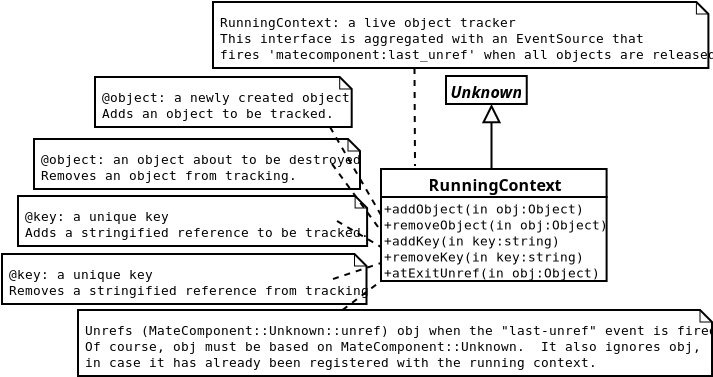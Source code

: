 <?xml version="1.0" encoding="UTF-8"?>
<dia:diagram xmlns:dia="http://www.lysator.liu.se/~alla/dia/"><dia:layer name="Fundo" visible="true"><dia:object type="UML - Class" version="0" id="O0"><dia:attribute name="obj_pos"><dia:point val="14.9,10.4"/></dia:attribute><dia:attribute name="obj_bb"><dia:rectangle val="14.85,10.35;26,16.05"/></dia:attribute><dia:attribute name="elem_corner"><dia:point val="14.9,10.4"/></dia:attribute><dia:attribute name="elem_width"><dia:real val="11.05"/></dia:attribute><dia:attribute name="elem_height"><dia:real val="5.6"/></dia:attribute><dia:attribute name="name"><dia:string>#RunningContext#</dia:string></dia:attribute><dia:attribute name="stereotype"><dia:string>##</dia:string></dia:attribute><dia:attribute name="comment"><dia:string>##</dia:string></dia:attribute><dia:attribute name="abstract"><dia:boolean val="false"/></dia:attribute><dia:attribute name="suppress_attributes"><dia:boolean val="false"/></dia:attribute><dia:attribute name="suppress_operations"><dia:boolean val="false"/></dia:attribute><dia:attribute name="visible_attributes"><dia:boolean val="false"/></dia:attribute><dia:attribute name="visible_operations"><dia:boolean val="true"/></dia:attribute><dia:attribute name="visible_comments"><dia:boolean val="false"/></dia:attribute><dia:attribute name="foreground_color"><dia:color val="#000000"/></dia:attribute><dia:attribute name="background_color"><dia:color val="#ffffff"/></dia:attribute><dia:attribute name="normal_font"><dia:font family="monospace" style="0" name="Courier"/></dia:attribute><dia:attribute name="abstract_font"><dia:font family="monospace" style="88" name="Courier"/></dia:attribute><dia:attribute name="polymorphic_font"><dia:font family="monospace" style="8" name="Courier"/></dia:attribute><dia:attribute name="classname_font"><dia:font family="sans" style="80" name="Courier"/></dia:attribute><dia:attribute name="abstract_classname_font"><dia:font family="sans" style="88" name="Courier"/></dia:attribute><dia:attribute name="comment_font"><dia:font family="sans" style="8" name="Courier"/></dia:attribute><dia:attribute name="font_height"><dia:real val="0.8"/></dia:attribute><dia:attribute name="polymorphic_font_height"><dia:real val="0.8"/></dia:attribute><dia:attribute name="abstract_font_height"><dia:real val="0.8"/></dia:attribute><dia:attribute name="classname_font_height"><dia:real val="1"/></dia:attribute><dia:attribute name="abstract_classname_font_height"><dia:real val="1"/></dia:attribute><dia:attribute name="comment_font_height"><dia:real val="1"/></dia:attribute><dia:attribute name="attributes"/><dia:attribute name="operations"><dia:composite type="umloperation"><dia:attribute name="name"><dia:string>#addObject#</dia:string></dia:attribute><dia:attribute name="stereotype"><dia:string>##</dia:string></dia:attribute><dia:attribute name="type"><dia:string>##</dia:string></dia:attribute><dia:attribute name="visibility"><dia:enum val="0"/></dia:attribute><dia:attribute name="comment"><dia:string>##</dia:string></dia:attribute><dia:attribute name="abstract"><dia:boolean val="false"/></dia:attribute><dia:attribute name="inheritance_type"><dia:enum val="2"/></dia:attribute><dia:attribute name="query"><dia:boolean val="false"/></dia:attribute><dia:attribute name="class_scope"><dia:boolean val="false"/></dia:attribute><dia:attribute name="parameters"><dia:composite type="umlparameter"><dia:attribute name="name"><dia:string>#obj#</dia:string></dia:attribute><dia:attribute name="type"><dia:string>#Object#</dia:string></dia:attribute><dia:attribute name="value"><dia:string>##</dia:string></dia:attribute><dia:attribute name="comment"><dia:string>##</dia:string></dia:attribute><dia:attribute name="kind"><dia:enum val="1"/></dia:attribute></dia:composite></dia:attribute></dia:composite><dia:composite type="umloperation"><dia:attribute name="name"><dia:string>#removeObject#</dia:string></dia:attribute><dia:attribute name="stereotype"><dia:string>##</dia:string></dia:attribute><dia:attribute name="type"><dia:string>##</dia:string></dia:attribute><dia:attribute name="visibility"><dia:enum val="0"/></dia:attribute><dia:attribute name="comment"><dia:string>##</dia:string></dia:attribute><dia:attribute name="abstract"><dia:boolean val="false"/></dia:attribute><dia:attribute name="inheritance_type"><dia:enum val="2"/></dia:attribute><dia:attribute name="query"><dia:boolean val="false"/></dia:attribute><dia:attribute name="class_scope"><dia:boolean val="false"/></dia:attribute><dia:attribute name="parameters"><dia:composite type="umlparameter"><dia:attribute name="name"><dia:string>#obj#</dia:string></dia:attribute><dia:attribute name="type"><dia:string>#Object#</dia:string></dia:attribute><dia:attribute name="value"><dia:string>##</dia:string></dia:attribute><dia:attribute name="comment"><dia:string>##</dia:string></dia:attribute><dia:attribute name="kind"><dia:enum val="1"/></dia:attribute></dia:composite></dia:attribute></dia:composite><dia:composite type="umloperation"><dia:attribute name="name"><dia:string>#addKey#</dia:string></dia:attribute><dia:attribute name="stereotype"><dia:string>##</dia:string></dia:attribute><dia:attribute name="type"><dia:string>##</dia:string></dia:attribute><dia:attribute name="visibility"><dia:enum val="0"/></dia:attribute><dia:attribute name="comment"><dia:string>##</dia:string></dia:attribute><dia:attribute name="abstract"><dia:boolean val="false"/></dia:attribute><dia:attribute name="inheritance_type"><dia:enum val="2"/></dia:attribute><dia:attribute name="query"><dia:boolean val="false"/></dia:attribute><dia:attribute name="class_scope"><dia:boolean val="false"/></dia:attribute><dia:attribute name="parameters"><dia:composite type="umlparameter"><dia:attribute name="name"><dia:string>#key#</dia:string></dia:attribute><dia:attribute name="type"><dia:string>#string#</dia:string></dia:attribute><dia:attribute name="value"><dia:string>##</dia:string></dia:attribute><dia:attribute name="comment"><dia:string>##</dia:string></dia:attribute><dia:attribute name="kind"><dia:enum val="1"/></dia:attribute></dia:composite></dia:attribute></dia:composite><dia:composite type="umloperation"><dia:attribute name="name"><dia:string>#removeKey#</dia:string></dia:attribute><dia:attribute name="stereotype"><dia:string>##</dia:string></dia:attribute><dia:attribute name="type"><dia:string>##</dia:string></dia:attribute><dia:attribute name="visibility"><dia:enum val="0"/></dia:attribute><dia:attribute name="comment"><dia:string>##</dia:string></dia:attribute><dia:attribute name="abstract"><dia:boolean val="false"/></dia:attribute><dia:attribute name="inheritance_type"><dia:enum val="2"/></dia:attribute><dia:attribute name="query"><dia:boolean val="false"/></dia:attribute><dia:attribute name="class_scope"><dia:boolean val="false"/></dia:attribute><dia:attribute name="parameters"><dia:composite type="umlparameter"><dia:attribute name="name"><dia:string>#key#</dia:string></dia:attribute><dia:attribute name="type"><dia:string>#string#</dia:string></dia:attribute><dia:attribute name="value"><dia:string>##</dia:string></dia:attribute><dia:attribute name="comment"><dia:string>##</dia:string></dia:attribute><dia:attribute name="kind"><dia:enum val="1"/></dia:attribute></dia:composite></dia:attribute></dia:composite><dia:composite type="umloperation"><dia:attribute name="name"><dia:string>#atExitUnref#</dia:string></dia:attribute><dia:attribute name="stereotype"><dia:string>##</dia:string></dia:attribute><dia:attribute name="type"><dia:string>##</dia:string></dia:attribute><dia:attribute name="visibility"><dia:enum val="0"/></dia:attribute><dia:attribute name="comment"><dia:string>##</dia:string></dia:attribute><dia:attribute name="abstract"><dia:boolean val="false"/></dia:attribute><dia:attribute name="inheritance_type"><dia:enum val="2"/></dia:attribute><dia:attribute name="query"><dia:boolean val="false"/></dia:attribute><dia:attribute name="class_scope"><dia:boolean val="false"/></dia:attribute><dia:attribute name="parameters"><dia:composite type="umlparameter"><dia:attribute name="name"><dia:string>#obj#</dia:string></dia:attribute><dia:attribute name="type"><dia:string>#Object#</dia:string></dia:attribute><dia:attribute name="value"><dia:string>##</dia:string></dia:attribute><dia:attribute name="comment"><dia:string>##</dia:string></dia:attribute><dia:attribute name="kind"><dia:enum val="1"/></dia:attribute></dia:composite></dia:attribute></dia:composite></dia:attribute><dia:attribute name="template"><dia:boolean val="false"/></dia:attribute><dia:attribute name="templates"/></dia:object><dia:object type="UML - Class" version="0" id="O1"><dia:attribute name="obj_pos"><dia:point val="18.15,5.75"/></dia:attribute><dia:attribute name="obj_bb"><dia:rectangle val="18.1,5.7;22.75,7.2"/></dia:attribute><dia:attribute name="elem_corner"><dia:point val="18.15,5.75"/></dia:attribute><dia:attribute name="elem_width"><dia:real val="4.55"/></dia:attribute><dia:attribute name="elem_height"><dia:real val="1.4"/></dia:attribute><dia:attribute name="name"><dia:string>#Unknown#</dia:string></dia:attribute><dia:attribute name="stereotype"><dia:string>##</dia:string></dia:attribute><dia:attribute name="comment"><dia:string>##</dia:string></dia:attribute><dia:attribute name="abstract"><dia:boolean val="true"/></dia:attribute><dia:attribute name="suppress_attributes"><dia:boolean val="false"/></dia:attribute><dia:attribute name="suppress_operations"><dia:boolean val="false"/></dia:attribute><dia:attribute name="visible_attributes"><dia:boolean val="false"/></dia:attribute><dia:attribute name="visible_operations"><dia:boolean val="false"/></dia:attribute><dia:attribute name="visible_comments"><dia:boolean val="false"/></dia:attribute><dia:attribute name="foreground_color"><dia:color val="#000000"/></dia:attribute><dia:attribute name="background_color"><dia:color val="#ffffff"/></dia:attribute><dia:attribute name="normal_font"><dia:font family="monospace" style="0" name="Courier"/></dia:attribute><dia:attribute name="abstract_font"><dia:font family="monospace" style="88" name="Courier"/></dia:attribute><dia:attribute name="polymorphic_font"><dia:font family="monospace" style="8" name="Courier"/></dia:attribute><dia:attribute name="classname_font"><dia:font family="sans" style="80" name="Courier"/></dia:attribute><dia:attribute name="abstract_classname_font"><dia:font family="sans" style="88" name="Courier"/></dia:attribute><dia:attribute name="comment_font"><dia:font family="sans" style="8" name="Courier"/></dia:attribute><dia:attribute name="font_height"><dia:real val="0.8"/></dia:attribute><dia:attribute name="polymorphic_font_height"><dia:real val="0.8"/></dia:attribute><dia:attribute name="abstract_font_height"><dia:real val="0.8"/></dia:attribute><dia:attribute name="classname_font_height"><dia:real val="1"/></dia:attribute><dia:attribute name="abstract_classname_font_height"><dia:real val="1"/></dia:attribute><dia:attribute name="comment_font_height"><dia:real val="1"/></dia:attribute><dia:attribute name="attributes"/><dia:attribute name="operations"/><dia:attribute name="template"><dia:boolean val="false"/></dia:attribute><dia:attribute name="templates"/></dia:object><dia:object type="UML - Generalization" version="0" id="O2"><dia:attribute name="obj_pos"><dia:point val="20.425,7.15"/></dia:attribute><dia:attribute name="obj_bb"><dia:rectangle val="19.575,7.1;21.275,10.45"/></dia:attribute><dia:attribute name="orth_points"><dia:point val="20.425,7.15"/><dia:point val="20.425,9.55"/><dia:point val="20.425,9.55"/><dia:point val="20.425,10.4"/></dia:attribute><dia:attribute name="orth_orient"><dia:enum val="1"/><dia:enum val="0"/><dia:enum val="1"/></dia:attribute><dia:attribute name="name"><dia:string>##</dia:string></dia:attribute><dia:attribute name="stereotype"><dia:string>##</dia:string></dia:attribute><dia:connections><dia:connection handle="0" to="O1" connection="6"/><dia:connection handle="1" to="O0" connection="1"/></dia:connections></dia:object><dia:object type="UML - Note" version="0" id="O3"><dia:attribute name="obj_pos"><dia:point val="6.5,2.05"/></dia:attribute><dia:attribute name="obj_bb"><dia:rectangle val="6.45,2;26.7,5.4"/></dia:attribute><dia:attribute name="elem_corner"><dia:point val="6.5,2.05"/></dia:attribute><dia:attribute name="elem_width"><dia:real val="20.15"/></dia:attribute><dia:attribute name="elem_height"><dia:real val="3.3"/></dia:attribute><dia:attribute name="text"><dia:composite type="text"><dia:attribute name="string"><dia:string>#RunningContext: a live object tracker
This interface is aggregated with an EventSource that
fires 'matecomponent:last_unref' when all objects are released#</dia:string></dia:attribute><dia:attribute name="font"><dia:font family="monospace" style="0" name="Courier"/></dia:attribute><dia:attribute name="height"><dia:real val="0.8"/></dia:attribute><dia:attribute name="pos"><dia:point val="6.85,3.35"/></dia:attribute><dia:attribute name="color"><dia:color val="#000000"/></dia:attribute><dia:attribute name="alignment"><dia:enum val="0"/></dia:attribute></dia:composite></dia:attribute></dia:object><dia:object type="Standard - Line" version="0" id="O4"><dia:attribute name="obj_pos"><dia:point val="16.575,5.35"/></dia:attribute><dia:attribute name="obj_bb"><dia:rectangle val="16.525,5.3;16.65,10.3"/></dia:attribute><dia:attribute name="conn_endpoints"><dia:point val="16.575,5.35"/><dia:point val="16.6,10.25"/></dia:attribute><dia:attribute name="numcp"><dia:int val="1"/></dia:attribute><dia:attribute name="line_style"><dia:enum val="1"/></dia:attribute><dia:attribute name="dashlength"><dia:real val="0.3"/></dia:attribute><dia:connections><dia:connection handle="0" to="O3" connection="6"/></dia:connections></dia:object><dia:object type="UML - Note" version="0" id="O5"><dia:attribute name="obj_pos"><dia:point val="0.6,5.8"/></dia:attribute><dia:attribute name="obj_bb"><dia:rectangle val="0.55,5.75;12.4,8.35"/></dia:attribute><dia:attribute name="elem_corner"><dia:point val="0.6,5.8"/></dia:attribute><dia:attribute name="elem_width"><dia:real val="11.75"/></dia:attribute><dia:attribute name="elem_height"><dia:real val="2.5"/></dia:attribute><dia:attribute name="text"><dia:composite type="text"><dia:attribute name="string"><dia:string>#@object: a newly created object
Adds an object to be tracked.#</dia:string></dia:attribute><dia:attribute name="font"><dia:font family="monospace" style="0" name="Courier"/></dia:attribute><dia:attribute name="height"><dia:real val="0.8"/></dia:attribute><dia:attribute name="pos"><dia:point val="0.95,7.1"/></dia:attribute><dia:attribute name="color"><dia:color val="#000000"/></dia:attribute><dia:attribute name="alignment"><dia:enum val="0"/></dia:attribute></dia:composite></dia:attribute></dia:object><dia:object type="UML - Note" version="0" id="O6"><dia:attribute name="obj_pos"><dia:point val="-2.45,8.9"/></dia:attribute><dia:attribute name="obj_bb"><dia:rectangle val="-2.5,8.85;12.5,11.45"/></dia:attribute><dia:attribute name="elem_corner"><dia:point val="-2.45,8.9"/></dia:attribute><dia:attribute name="elem_width"><dia:real val="14.9"/></dia:attribute><dia:attribute name="elem_height"><dia:real val="2.5"/></dia:attribute><dia:attribute name="text"><dia:composite type="text"><dia:attribute name="string"><dia:string>#@object: an object about to be destroyed
Removes an object from tracking.#</dia:string></dia:attribute><dia:attribute name="font"><dia:font family="monospace" style="0" name="Courier"/></dia:attribute><dia:attribute name="height"><dia:real val="0.8"/></dia:attribute><dia:attribute name="pos"><dia:point val="-2.1,10.2"/></dia:attribute><dia:attribute name="color"><dia:color val="#000000"/></dia:attribute><dia:attribute name="alignment"><dia:enum val="0"/></dia:attribute></dia:composite></dia:attribute></dia:object><dia:object type="UML - Note" version="0" id="O7"><dia:attribute name="obj_pos"><dia:point val="-3.25,11.75"/></dia:attribute><dia:attribute name="obj_bb"><dia:rectangle val="-3.3,11.7;12.75,14.3"/></dia:attribute><dia:attribute name="elem_corner"><dia:point val="-3.25,11.75"/></dia:attribute><dia:attribute name="elem_width"><dia:real val="15.95"/></dia:attribute><dia:attribute name="elem_height"><dia:real val="2.5"/></dia:attribute><dia:attribute name="text"><dia:composite type="text"><dia:attribute name="string"><dia:string>#@key: a unique key
Adds a stringified reference to be tracked.#</dia:string></dia:attribute><dia:attribute name="font"><dia:font family="monospace" style="0" name="Courier"/></dia:attribute><dia:attribute name="height"><dia:real val="0.8"/></dia:attribute><dia:attribute name="pos"><dia:point val="-2.9,13.05"/></dia:attribute><dia:attribute name="color"><dia:color val="#000000"/></dia:attribute><dia:attribute name="alignment"><dia:enum val="0"/></dia:attribute></dia:composite></dia:attribute></dia:object><dia:object type="UML - Note" version="0" id="O8"><dia:attribute name="obj_pos"><dia:point val="-4.05,14.65"/></dia:attribute><dia:attribute name="obj_bb"><dia:rectangle val="-4.1,14.6;12.55,17.2"/></dia:attribute><dia:attribute name="elem_corner"><dia:point val="-4.05,14.65"/></dia:attribute><dia:attribute name="elem_width"><dia:real val="16.55"/></dia:attribute><dia:attribute name="elem_height"><dia:real val="2.5"/></dia:attribute><dia:attribute name="text"><dia:composite type="text"><dia:attribute name="string"><dia:string>#@key: a unique key
Removes a stringified reference from tracking#</dia:string></dia:attribute><dia:attribute name="font"><dia:font family="monospace" style="0" name="Courier"/></dia:attribute><dia:attribute name="height"><dia:real val="0.8"/></dia:attribute><dia:attribute name="pos"><dia:point val="-3.7,15.95"/></dia:attribute><dia:attribute name="color"><dia:color val="#000000"/></dia:attribute><dia:attribute name="alignment"><dia:enum val="0"/></dia:attribute></dia:composite></dia:attribute></dia:object><dia:object type="UML - Note" version="0" id="O9"><dia:attribute name="obj_pos"><dia:point val="-0.25,17.45"/></dia:attribute><dia:attribute name="obj_bb"><dia:rectangle val="-0.3,17.4;26.25,20.8"/></dia:attribute><dia:attribute name="elem_corner"><dia:point val="-0.25,17.45"/></dia:attribute><dia:attribute name="elem_width"><dia:real val="26.45"/></dia:attribute><dia:attribute name="elem_height"><dia:real val="3.3"/></dia:attribute><dia:attribute name="text"><dia:composite type="text"><dia:attribute name="string"><dia:string>#Unrefs (MateComponent::Unknown::unref) obj when the &quot;last-unref&quot; event is fired.
Of course, obj must be based on MateComponent::Unknown.  It also ignores obj,
in case it has already been registered with the running context.#</dia:string></dia:attribute><dia:attribute name="font"><dia:font family="monospace" style="0" name="Courier"/></dia:attribute><dia:attribute name="height"><dia:real val="0.8"/></dia:attribute><dia:attribute name="pos"><dia:point val="0.1,18.75"/></dia:attribute><dia:attribute name="color"><dia:color val="#000000"/></dia:attribute><dia:attribute name="alignment"><dia:enum val="0"/></dia:attribute></dia:composite></dia:attribute></dia:object><dia:object type="Standard - Line" version="0" id="O10"><dia:attribute name="obj_pos"><dia:point val="12.35,8.3"/></dia:attribute><dia:attribute name="obj_bb"><dia:rectangle val="12.282,8.232;14.968,12.768"/></dia:attribute><dia:attribute name="conn_endpoints"><dia:point val="12.35,8.3"/><dia:point val="14.9,12.7"/></dia:attribute><dia:attribute name="numcp"><dia:int val="1"/></dia:attribute><dia:attribute name="line_style"><dia:enum val="1"/></dia:attribute><dia:attribute name="dashlength"><dia:real val="0.3"/></dia:attribute><dia:connections><dia:connection handle="0" to="O5" connection="7"/><dia:connection handle="1" to="O0" connection="8"/></dia:connections></dia:object><dia:object type="Standard - Line" version="0" id="O11"><dia:attribute name="obj_pos"><dia:point val="12.45,10.15"/></dia:attribute><dia:attribute name="obj_bb"><dia:rectangle val="12.38,10.08;14.97,13.57"/></dia:attribute><dia:attribute name="conn_endpoints"><dia:point val="12.45,10.15"/><dia:point val="14.9,13.5"/></dia:attribute><dia:attribute name="numcp"><dia:int val="1"/></dia:attribute><dia:attribute name="line_style"><dia:enum val="1"/></dia:attribute><dia:attribute name="dashlength"><dia:real val="0.3"/></dia:attribute><dia:connections><dia:connection handle="0" to="O6" connection="4"/><dia:connection handle="1" to="O0" connection="10"/></dia:connections></dia:object><dia:object type="Standard - Line" version="0" id="O12"><dia:attribute name="obj_pos"><dia:point val="12.7,13"/></dia:attribute><dia:attribute name="obj_bb"><dia:rectangle val="12.632,12.931;14.969,14.368"/></dia:attribute><dia:attribute name="conn_endpoints"><dia:point val="12.7,13"/><dia:point val="14.9,14.3"/></dia:attribute><dia:attribute name="numcp"><dia:int val="1"/></dia:attribute><dia:attribute name="line_style"><dia:enum val="1"/></dia:attribute><dia:attribute name="dashlength"><dia:real val="0.3"/></dia:attribute><dia:connections><dia:connection handle="0" to="O7" connection="4"/><dia:connection handle="1" to="O0" connection="12"/></dia:connections></dia:object><dia:object type="Standard - Line" version="0" id="O13"><dia:attribute name="obj_pos"><dia:point val="12.5,15.9"/></dia:attribute><dia:attribute name="obj_bb"><dia:rectangle val="12.437,15.037;14.963,15.963"/></dia:attribute><dia:attribute name="conn_endpoints"><dia:point val="12.5,15.9"/><dia:point val="14.9,15.1"/></dia:attribute><dia:attribute name="numcp"><dia:int val="1"/></dia:attribute><dia:attribute name="line_style"><dia:enum val="1"/></dia:attribute><dia:attribute name="dashlength"><dia:real val="0.3"/></dia:attribute><dia:connections><dia:connection handle="0" to="O8" connection="4"/><dia:connection handle="1" to="O0" connection="14"/></dia:connections></dia:object><dia:object type="Standard - Line" version="0" id="O14"><dia:attribute name="obj_pos"><dia:point val="12.975,17.45"/></dia:attribute><dia:attribute name="obj_bb"><dia:rectangle val="12.905,15.93;14.97,17.52"/></dia:attribute><dia:attribute name="conn_endpoints"><dia:point val="12.975,17.45"/><dia:point val="14.9,16"/></dia:attribute><dia:attribute name="numcp"><dia:int val="1"/></dia:attribute><dia:attribute name="line_style"><dia:enum val="1"/></dia:attribute><dia:attribute name="dashlength"><dia:real val="0.3"/></dia:attribute><dia:connections><dia:connection handle="0" to="O9" connection="1"/><dia:connection handle="1" to="O0" connection="5"/></dia:connections></dia:object></dia:layer></dia:diagram>
